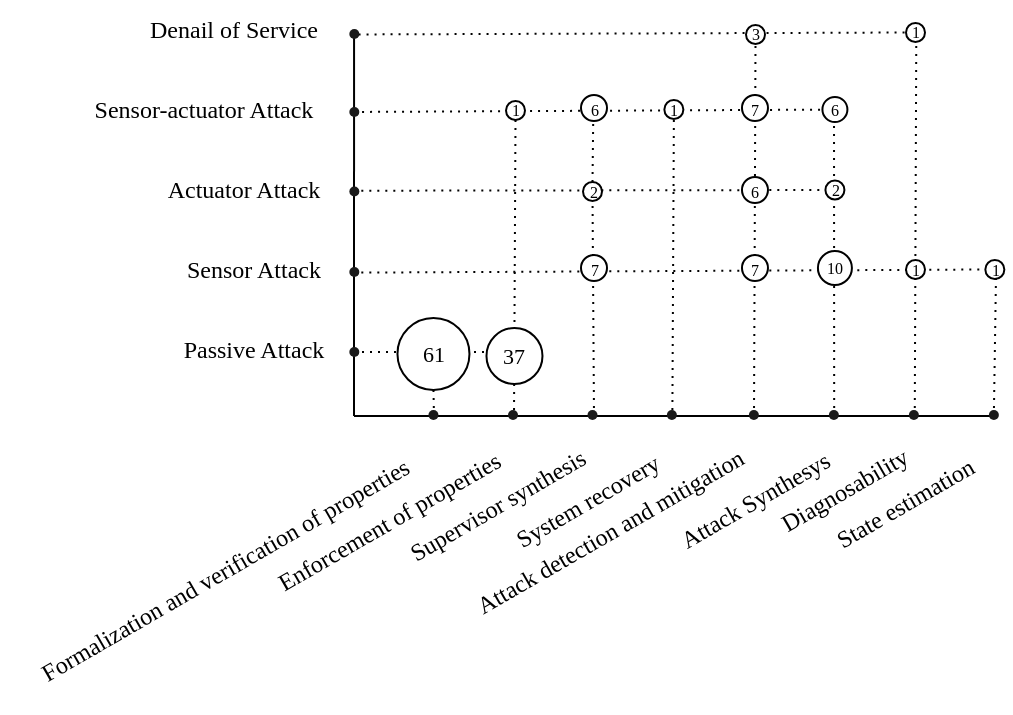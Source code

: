 <mxfile version="19.0.3" type="device"><diagram id="cdxX5llTeYFpDWP7-klB" name="Page-1"><mxGraphModel dx="642" dy="418" grid="1" gridSize="10" guides="1" tooltips="1" connect="1" arrows="1" fold="1" page="1" pageScale="1" pageWidth="1169" pageHeight="827" math="0" shadow="0"><root><mxCell id="0"/><mxCell id="1" parent="0"/><mxCell id="_GnDuIy9VMm43M6BqB9f-90" value="" style="endArrow=none;dashed=1;html=1;dashPattern=1 3;strokeWidth=1;rounded=0;fontFamily=Georgia;fontSize=8;entryX=1;entryY=0.5;entryDx=0;entryDy=0;" parent="1" edge="1"><mxGeometry width="50" height="50" relative="1" as="geometry"><mxPoint x="760.38" y="400" as="sourcePoint"/><mxPoint x="761.13" y="214" as="targetPoint"/></mxGeometry></mxCell><mxCell id="_GnDuIy9VMm43M6BqB9f-87" value="" style="endArrow=none;dashed=1;html=1;dashPattern=1 3;strokeWidth=1;rounded=0;fontFamily=Georgia;fontSize=8;entryX=0.5;entryY=1;entryDx=0;entryDy=0;exitX=0.001;exitY=0.309;exitDx=0;exitDy=0;exitPerimeter=0;" parent="1" target="_GnDuIy9VMm43M6BqB9f-91" edge="1"><mxGeometry width="50" height="50" relative="1" as="geometry"><mxPoint x="483.66" y="328.3" as="sourcePoint"/><mxPoint x="725.21" y="327.94" as="targetPoint"/></mxGeometry></mxCell><mxCell id="_GnDuIy9VMm43M6BqB9f-61" value="" style="endArrow=none;dashed=1;html=1;dashPattern=1 3;strokeWidth=1;rounded=0;fontFamily=Georgia;fontSize=8;entryX=1;entryY=0.5;entryDx=0;entryDy=0;" parent="1" target="_GnDuIy9VMm43M6BqB9f-57" edge="1"><mxGeometry width="50" height="50" relative="1" as="geometry"><mxPoint x="680" y="400" as="sourcePoint"/><mxPoint x="660" y="260" as="targetPoint"/></mxGeometry></mxCell><mxCell id="_GnDuIy9VMm43M6BqB9f-2" value="Passive Attack" style="text;html=1;strokeColor=none;fillColor=none;align=center;verticalAlign=middle;whiteSpace=wrap;rounded=0;fontFamily=Georgia;" parent="1" vertex="1"><mxGeometry x="380" y="352" width="99.67" height="30" as="geometry"/></mxCell><mxCell id="_GnDuIy9VMm43M6BqB9f-3" value="Sensor Attack" style="text;html=1;strokeColor=none;fillColor=none;align=center;verticalAlign=middle;whiteSpace=wrap;rounded=0;fontFamily=Georgia;" parent="1" vertex="1"><mxGeometry x="380" y="312" width="99.67" height="30" as="geometry"/></mxCell><mxCell id="_GnDuIy9VMm43M6BqB9f-4" value="Actuator Attack" style="text;html=1;strokeColor=none;fillColor=none;align=center;verticalAlign=middle;whiteSpace=wrap;rounded=0;fontFamily=Georgia;" parent="1" vertex="1"><mxGeometry x="370" y="272" width="109.67" height="30" as="geometry"/></mxCell><mxCell id="_GnDuIy9VMm43M6BqB9f-5" value="Sensor-actuator Attack" style="text;html=1;strokeColor=none;fillColor=none;align=center;verticalAlign=middle;whiteSpace=wrap;rounded=0;fontFamily=Georgia;" parent="1" vertex="1"><mxGeometry x="330" y="232" width="149.67" height="30" as="geometry"/></mxCell><mxCell id="_GnDuIy9VMm43M6BqB9f-6" value="Denail of Service" style="text;html=1;strokeColor=none;fillColor=none;align=center;verticalAlign=middle;whiteSpace=wrap;rounded=0;fontFamily=Georgia;" parent="1" vertex="1"><mxGeometry x="360" y="192" width="119.67" height="30" as="geometry"/></mxCell><mxCell id="_GnDuIy9VMm43M6BqB9f-7" value="Formalization and verification of properties" style="text;html=1;strokeColor=none;fillColor=none;align=center;verticalAlign=middle;whiteSpace=wrap;rounded=0;rotation=-30;fontFamily=Georgia;" parent="1" vertex="1"><mxGeometry x="291.38" y="467.4" width="249.6" height="20" as="geometry"/></mxCell><mxCell id="_GnDuIy9VMm43M6BqB9f-9" value="Enforcement&amp;nbsp;of properties" style="text;html=1;strokeColor=none;fillColor=none;align=center;verticalAlign=middle;whiteSpace=wrap;rounded=0;rotation=-30;fontFamily=Georgia;" parent="1" vertex="1"><mxGeometry x="420.71" y="443.28" width="154.25" height="20" as="geometry"/></mxCell><mxCell id="_GnDuIy9VMm43M6BqB9f-10" value="Attack detection and mitigation" style="text;html=1;strokeColor=none;fillColor=none;align=center;verticalAlign=middle;whiteSpace=wrap;rounded=0;rotation=-30;fontFamily=Georgia;" parent="1" vertex="1"><mxGeometry x="520.71" y="448.33" width="175.31" height="20" as="geometry"/></mxCell><mxCell id="_GnDuIy9VMm43M6BqB9f-11" value="Supervisor synthesis" style="text;html=1;strokeColor=none;fillColor=none;align=center;verticalAlign=middle;whiteSpace=wrap;rounded=0;rotation=-30;fontFamily=Georgia;" parent="1" vertex="1"><mxGeometry x="490.71" y="434.73" width="122.1" height="20" as="geometry"/></mxCell><mxCell id="_GnDuIy9VMm43M6BqB9f-12" value="System recovery" style="text;html=1;strokeColor=none;fillColor=none;align=center;verticalAlign=middle;whiteSpace=wrap;rounded=0;rotation=-30;fontFamily=Georgia;" parent="1" vertex="1"><mxGeometry x="540.71" y="432.27" width="111.74" height="20.88" as="geometry"/></mxCell><mxCell id="_GnDuIy9VMm43M6BqB9f-13" value="Attack Synthesys" style="text;html=1;strokeColor=none;fillColor=none;align=center;verticalAlign=middle;whiteSpace=wrap;rounded=0;rotation=-30;fontFamily=Georgia;" parent="1" vertex="1"><mxGeometry x="630.04" y="429.93" width="102.42" height="25" as="geometry"/></mxCell><mxCell id="_GnDuIy9VMm43M6BqB9f-14" value="Diagnosability" style="text;html=1;strokeColor=none;fillColor=none;align=center;verticalAlign=middle;whiteSpace=wrap;rounded=0;rotation=-30;fontFamily=Georgia;" parent="1" vertex="1"><mxGeometry x="681.27" y="426.75" width="89" height="20.5" as="geometry"/></mxCell><mxCell id="_GnDuIy9VMm43M6BqB9f-15" value="State estimation" style="text;html=1;strokeColor=none;fillColor=none;align=center;verticalAlign=middle;whiteSpace=wrap;rounded=0;rotation=-30;fontFamily=Georgia;" parent="1" vertex="1"><mxGeometry x="700.68" y="434.24" width="109.65" height="20" as="geometry"/></mxCell><mxCell id="_GnDuIy9VMm43M6BqB9f-60" value="&lt;font style=&quot;font-size: 8px;&quot;&gt;7&lt;/font&gt;" style="ellipse;whiteSpace=wrap;html=1;aspect=fixed;fontFamily=Georgia;fontSize=11;fillColor=default;direction=south;" parent="1" vertex="1"><mxGeometry x="673.99" y="319.5" width="13" height="13" as="geometry"/></mxCell><mxCell id="_GnDuIy9VMm43M6BqB9f-62" value="" style="endArrow=none;dashed=1;html=1;dashPattern=1 3;strokeWidth=1;rounded=0;fontFamily=Georgia;fontSize=8;" parent="1" edge="1"><mxGeometry width="50" height="50" relative="1" as="geometry"><mxPoint x="480" y="368" as="sourcePoint"/><mxPoint x="546.24" y="368" as="targetPoint"/></mxGeometry></mxCell><mxCell id="_GnDuIy9VMm43M6BqB9f-51" value="61" style="ellipse;whiteSpace=wrap;html=1;aspect=fixed;fontFamily=Georgia;fontSize=11;fillColor=default;" parent="1" vertex="1"><mxGeometry x="501.73" y="351" width="36" height="36" as="geometry"/></mxCell><mxCell id="_GnDuIy9VMm43M6BqB9f-63" value="" style="endArrow=none;dashed=1;html=1;dashPattern=1 3;strokeWidth=1;rounded=0;fontFamily=Georgia;fontSize=8;exitX=1;exitY=0.5;exitDx=0;exitDy=0;" parent="1" source="_GnDuIy9VMm43M6BqB9f-64" edge="1"><mxGeometry width="50" height="50" relative="1" as="geometry"><mxPoint x="610" y="310" as="sourcePoint"/><mxPoint x="560" y="400" as="targetPoint"/></mxGeometry></mxCell><mxCell id="_GnDuIy9VMm43M6BqB9f-65" value="" style="endArrow=none;dashed=1;html=1;dashPattern=1 3;strokeWidth=1;rounded=0;fontFamily=Georgia;fontSize=8;entryX=1;entryY=0.5;entryDx=0;entryDy=0;exitX=0.001;exitY=0.309;exitDx=0;exitDy=0;exitPerimeter=0;" parent="1" target="_GnDuIy9VMm43M6BqB9f-70" edge="1"><mxGeometry width="50" height="50" relative="1" as="geometry"><mxPoint x="480.03" y="247.98" as="sourcePoint"/><mxPoint x="660" y="260" as="targetPoint"/></mxGeometry></mxCell><mxCell id="_GnDuIy9VMm43M6BqB9f-53" value="37" style="ellipse;whiteSpace=wrap;html=1;aspect=fixed;fontFamily=Georgia;fontSize=11;fillColor=default;" parent="1" vertex="1"><mxGeometry x="546.24" y="356" width="28" height="28" as="geometry"/></mxCell><mxCell id="_GnDuIy9VMm43M6BqB9f-67" value="" style="endArrow=none;dashed=1;html=1;dashPattern=1 3;strokeWidth=1;rounded=0;fontFamily=Georgia;fontSize=8;entryX=0.5;entryY=1;entryDx=0;entryDy=0;" parent="1" target="_GnDuIy9VMm43M6BqB9f-51" edge="1"><mxGeometry width="50" height="50" relative="1" as="geometry"><mxPoint x="520" y="400" as="sourcePoint"/><mxPoint x="620" y="400" as="targetPoint"/></mxGeometry></mxCell><mxCell id="_GnDuIy9VMm43M6BqB9f-73" value="" style="endArrow=none;dashed=1;html=1;dashPattern=1 3;strokeWidth=1;rounded=0;fontFamily=Georgia;fontSize=8;" parent="1" edge="1"><mxGeometry width="50" height="50" relative="1" as="geometry"><mxPoint x="720.09" y="400" as="sourcePoint"/><mxPoint x="720" y="240" as="targetPoint"/></mxGeometry></mxCell><mxCell id="_GnDuIy9VMm43M6BqB9f-70" value="6" style="ellipse;whiteSpace=wrap;html=1;aspect=fixed;fontFamily=Georgia;fontSize=8;fillColor=default;" parent="1" vertex="1"><mxGeometry x="714.21" y="240.5" width="12.5" height="12.5" as="geometry"/></mxCell><mxCell id="_GnDuIy9VMm43M6BqB9f-69" value="10" style="ellipse;whiteSpace=wrap;html=1;aspect=fixed;fontFamily=Georgia;fontSize=8;fillColor=default;" parent="1" vertex="1"><mxGeometry x="711.96" y="317.5" width="17" height="17" as="geometry"/></mxCell><mxCell id="_GnDuIy9VMm43M6BqB9f-74" value="" style="endArrow=none;dashed=1;html=1;dashPattern=1 3;strokeWidth=1;rounded=0;fontFamily=Georgia;fontSize=8;entryX=0.5;entryY=0;entryDx=0;entryDy=0;exitX=0.001;exitY=0.309;exitDx=0;exitDy=0;exitPerimeter=0;" parent="1" target="_GnDuIy9VMm43M6BqB9f-72" edge="1"><mxGeometry width="50" height="50" relative="1" as="geometry"><mxPoint x="483.66" y="287.36" as="sourcePoint"/><mxPoint x="559.63" y="286.63" as="targetPoint"/></mxGeometry></mxCell><mxCell id="_GnDuIy9VMm43M6BqB9f-72" value="&lt;font style=&quot;font-size: 8px; line-height: 1.6;&quot;&gt;2&lt;/font&gt;" style="ellipse;whiteSpace=wrap;html=1;aspect=fixed;fontFamily=Georgia;fontSize=11;fillColor=default;direction=south;" parent="1" vertex="1"><mxGeometry x="715.71" y="282.25" width="9.5" height="9.5" as="geometry"/></mxCell><mxCell id="_GnDuIy9VMm43M6BqB9f-59" value="&lt;font style=&quot;font-size: 8px;&quot;&gt;6&lt;/font&gt;" style="ellipse;whiteSpace=wrap;html=1;aspect=fixed;fontFamily=Georgia;fontSize=11;fillColor=default;direction=south;" parent="1" vertex="1"><mxGeometry x="673.99" y="280.5" width="13" height="13" as="geometry"/></mxCell><mxCell id="_GnDuIy9VMm43M6BqB9f-54" value="&lt;font style=&quot;font-size: 8px;&quot;&gt;7&lt;/font&gt;" style="ellipse;whiteSpace=wrap;html=1;aspect=fixed;fontFamily=Georgia;fontSize=11;fillColor=default;direction=south;" parent="1" vertex="1"><mxGeometry x="673.99" y="239.5" width="13" height="13" as="geometry"/></mxCell><mxCell id="_GnDuIy9VMm43M6BqB9f-64" value="&lt;font style=&quot;font-size: 8px; line-height: 1.8;&quot;&gt;1&lt;/font&gt;" style="ellipse;whiteSpace=wrap;html=1;aspect=fixed;fontFamily=Georgia;fontSize=11;fillColor=default;direction=south;" parent="1" vertex="1"><mxGeometry x="556" y="242.5" width="9.5" height="9.5" as="geometry"/></mxCell><mxCell id="_GnDuIy9VMm43M6BqB9f-75" value="" style="endArrow=none;dashed=1;html=1;dashPattern=1 3;strokeWidth=1;rounded=0;fontFamily=Georgia;fontSize=8;exitX=0.001;exitY=0.309;exitDx=0;exitDy=0;exitPerimeter=0;entryX=0.5;entryY=1;entryDx=0;entryDy=0;" parent="1" target="_GnDuIy9VMm43M6BqB9f-89" edge="1"><mxGeometry width="50" height="50" relative="1" as="geometry"><mxPoint x="482.28" y="209.23" as="sourcePoint"/><mxPoint x="680" y="209" as="targetPoint"/></mxGeometry></mxCell><mxCell id="_GnDuIy9VMm43M6BqB9f-57" value="&lt;font style=&quot;font-size: 8px; line-height: 1.6;&quot;&gt;3&lt;/font&gt;" style="ellipse;whiteSpace=wrap;html=1;aspect=fixed;fontFamily=Georgia;fontSize=11;fillColor=default;direction=south;" parent="1" vertex="1"><mxGeometry x="676" y="204.5" width="9.5" height="9.5" as="geometry"/></mxCell><mxCell id="_GnDuIy9VMm43M6BqB9f-84" value="" style="endArrow=none;dashed=1;html=1;dashPattern=1 3;strokeWidth=1;rounded=0;fontFamily=Georgia;fontSize=8;startArrow=none;" parent="1" source="_GnDuIy9VMm43M6BqB9f-85" edge="1"><mxGeometry width="50" height="50" relative="1" as="geometry"><mxPoint x="599.81" y="402.5" as="sourcePoint"/><mxPoint x="599.72" y="242.5" as="targetPoint"/></mxGeometry></mxCell><mxCell id="_GnDuIy9VMm43M6BqB9f-85" value="&lt;font style=&quot;font-size: 8px; line-height: 1.6;&quot;&gt;2&lt;/font&gt;" style="ellipse;whiteSpace=wrap;html=1;aspect=fixed;fontFamily=Georgia;fontSize=11;fillColor=default;direction=south;" parent="1" vertex="1"><mxGeometry x="594.5" y="283" width="9.5" height="9.5" as="geometry"/></mxCell><mxCell id="_GnDuIy9VMm43M6BqB9f-83" value="&lt;font style=&quot;font-size: 8px;&quot;&gt;6&lt;/font&gt;" style="ellipse;whiteSpace=wrap;html=1;aspect=fixed;fontFamily=Georgia;fontSize=11;fillColor=default;direction=south;" parent="1" vertex="1"><mxGeometry x="593.5" y="239.5" width="13" height="13" as="geometry"/></mxCell><mxCell id="_GnDuIy9VMm43M6BqB9f-86" value="" style="endArrow=none;dashed=1;html=1;dashPattern=1 3;strokeWidth=1;rounded=0;fontFamily=Georgia;fontSize=8;" parent="1" target="_GnDuIy9VMm43M6BqB9f-85" edge="1"><mxGeometry width="50" height="50" relative="1" as="geometry"><mxPoint x="600" y="400" as="sourcePoint"/><mxPoint x="599.72" y="242.5" as="targetPoint"/></mxGeometry></mxCell><mxCell id="_GnDuIy9VMm43M6BqB9f-81" value="&lt;font style=&quot;font-size: 8px;&quot;&gt;7&lt;/font&gt;" style="ellipse;whiteSpace=wrap;html=1;aspect=fixed;fontFamily=Georgia;fontSize=11;fillColor=default;direction=south;" parent="1" vertex="1"><mxGeometry x="593.5" y="319.5" width="13" height="13" as="geometry"/></mxCell><mxCell id="_GnDuIy9VMm43M6BqB9f-88" value="&lt;font style=&quot;font-size: 8px; line-height: 1.8;&quot;&gt;1&lt;/font&gt;" style="ellipse;whiteSpace=wrap;html=1;aspect=fixed;fontFamily=Georgia;fontSize=11;fillColor=default;direction=south;" parent="1" vertex="1"><mxGeometry x="756" y="322" width="9.5" height="9.5" as="geometry"/></mxCell><mxCell id="_GnDuIy9VMm43M6BqB9f-89" value="&lt;font style=&quot;font-size: 8px; line-height: 1.8;&quot;&gt;1&lt;/font&gt;" style="ellipse;whiteSpace=wrap;html=1;aspect=fixed;fontFamily=Georgia;fontSize=11;fillColor=default;direction=south;" parent="1" vertex="1"><mxGeometry x="756" y="203.5" width="9.5" height="9.5" as="geometry"/></mxCell><mxCell id="_GnDuIy9VMm43M6BqB9f-91" value="&lt;font style=&quot;font-size: 8px; line-height: 1.8;&quot;&gt;1&lt;/font&gt;" style="ellipse;whiteSpace=wrap;html=1;aspect=fixed;fontFamily=Georgia;fontSize=11;fillColor=default;direction=south;" parent="1" vertex="1"><mxGeometry x="795.67" y="322" width="9.5" height="9.5" as="geometry"/></mxCell><mxCell id="_GnDuIy9VMm43M6BqB9f-92" value="" style="endArrow=none;dashed=1;html=1;dashPattern=1 3;strokeWidth=1;rounded=0;fontFamily=Georgia;fontSize=8;" parent="1" edge="1"><mxGeometry width="50" height="50" relative="1" as="geometry"><mxPoint x="799.92" y="400" as="sourcePoint"/><mxPoint x="801" y="330" as="targetPoint"/></mxGeometry></mxCell><mxCell id="_GnDuIy9VMm43M6BqB9f-93" value="&lt;font style=&quot;font-size: 8px; line-height: 1.8;&quot;&gt;1&lt;/font&gt;" style="ellipse;whiteSpace=wrap;html=1;aspect=fixed;fontFamily=Georgia;fontSize=11;fillColor=default;direction=south;" parent="1" vertex="1"><mxGeometry x="635.18" y="242" width="9.5" height="9.5" as="geometry"/></mxCell><mxCell id="_GnDuIy9VMm43M6BqB9f-95" value="" style="endArrow=none;dashed=1;html=1;dashPattern=1 3;strokeWidth=1;rounded=0;fontFamily=Georgia;fontSize=8;exitX=1;exitY=0.5;exitDx=0;exitDy=0;" parent="1" edge="1"><mxGeometry width="50" height="50" relative="1" as="geometry"><mxPoint x="639.93" y="252" as="sourcePoint"/><mxPoint x="639.18" y="400" as="targetPoint"/></mxGeometry></mxCell><mxCell id="wexKV_J_oKKqjlroLx7B-1" value="" style="endArrow=none;html=1;rounded=0;entryX=1.003;entryY=0.558;entryDx=0;entryDy=0;entryPerimeter=0;" edge="1" parent="1" target="_GnDuIy9VMm43M6BqB9f-6"><mxGeometry width="50" height="50" relative="1" as="geometry"><mxPoint x="480" y="400" as="sourcePoint"/><mxPoint x="480" y="220" as="targetPoint"/></mxGeometry></mxCell><mxCell id="wexKV_J_oKKqjlroLx7B-2" value="" style="endArrow=none;html=1;rounded=0;" edge="1" parent="1"><mxGeometry width="50" height="50" relative="1" as="geometry"><mxPoint x="480" y="400" as="sourcePoint"/><mxPoint x="800" y="400" as="targetPoint"/></mxGeometry></mxCell><mxCell id="wexKV_J_oKKqjlroLx7B-3" value="" style="ellipse;whiteSpace=wrap;html=1;aspect=fixed;fillColor=#1A1A1A;strokeColor=none;" vertex="1" parent="1"><mxGeometry x="477.67" y="206.5" width="5" height="5" as="geometry"/></mxCell><mxCell id="wexKV_J_oKKqjlroLx7B-6" value="" style="ellipse;whiteSpace=wrap;html=1;aspect=fixed;fillColor=#1A1A1A;strokeColor=none;" vertex="1" parent="1"><mxGeometry x="477.67" y="245.5" width="5" height="5" as="geometry"/></mxCell><mxCell id="wexKV_J_oKKqjlroLx7B-7" value="" style="ellipse;whiteSpace=wrap;html=1;aspect=fixed;fillColor=#1A1A1A;strokeColor=none;" vertex="1" parent="1"><mxGeometry x="477.67" y="285.25" width="5" height="5" as="geometry"/></mxCell><mxCell id="wexKV_J_oKKqjlroLx7B-9" value="" style="ellipse;whiteSpace=wrap;html=1;aspect=fixed;fillColor=#1A1A1A;strokeColor=none;" vertex="1" parent="1"><mxGeometry x="477.67" y="325.5" width="5" height="5" as="geometry"/></mxCell><mxCell id="wexKV_J_oKKqjlroLx7B-10" value="" style="ellipse;whiteSpace=wrap;html=1;aspect=fixed;fillColor=#1A1A1A;strokeColor=none;" vertex="1" parent="1"><mxGeometry x="477.67" y="365.5" width="5" height="5" as="geometry"/></mxCell><mxCell id="wexKV_J_oKKqjlroLx7B-11" value="" style="ellipse;whiteSpace=wrap;html=1;aspect=fixed;fillColor=#1A1A1A;strokeColor=none;" vertex="1" parent="1"><mxGeometry x="517.23" y="397" width="5" height="5" as="geometry"/></mxCell><mxCell id="wexKV_J_oKKqjlroLx7B-12" value="" style="ellipse;whiteSpace=wrap;html=1;aspect=fixed;fillColor=#1A1A1A;strokeColor=none;" vertex="1" parent="1"><mxGeometry x="557" y="397" width="5" height="5" as="geometry"/></mxCell><mxCell id="wexKV_J_oKKqjlroLx7B-13" value="" style="ellipse;whiteSpace=wrap;html=1;aspect=fixed;fillColor=#1A1A1A;strokeColor=none;" vertex="1" parent="1"><mxGeometry x="596.75" y="397" width="5" height="5" as="geometry"/></mxCell><mxCell id="wexKV_J_oKKqjlroLx7B-14" value="" style="ellipse;whiteSpace=wrap;html=1;aspect=fixed;fillColor=#1A1A1A;strokeColor=none;" vertex="1" parent="1"><mxGeometry x="636.43" y="397" width="5" height="5" as="geometry"/></mxCell><mxCell id="wexKV_J_oKKqjlroLx7B-15" value="" style="ellipse;whiteSpace=wrap;html=1;aspect=fixed;fillColor=#1A1A1A;strokeColor=none;" vertex="1" parent="1"><mxGeometry x="677.43" y="397" width="5" height="5" as="geometry"/></mxCell><mxCell id="wexKV_J_oKKqjlroLx7B-16" value="" style="ellipse;whiteSpace=wrap;html=1;aspect=fixed;fillColor=#1A1A1A;strokeColor=none;" vertex="1" parent="1"><mxGeometry x="717.43" y="397" width="5" height="5" as="geometry"/></mxCell><mxCell id="wexKV_J_oKKqjlroLx7B-17" value="" style="ellipse;whiteSpace=wrap;html=1;aspect=fixed;fillColor=#1A1A1A;strokeColor=none;" vertex="1" parent="1"><mxGeometry x="757.43" y="397" width="5" height="5" as="geometry"/></mxCell><mxCell id="wexKV_J_oKKqjlroLx7B-18" value="" style="ellipse;whiteSpace=wrap;html=1;aspect=fixed;fillColor=#1A1A1A;strokeColor=none;" vertex="1" parent="1"><mxGeometry x="797.43" y="397" width="5" height="5" as="geometry"/></mxCell></root></mxGraphModel></diagram></mxfile>